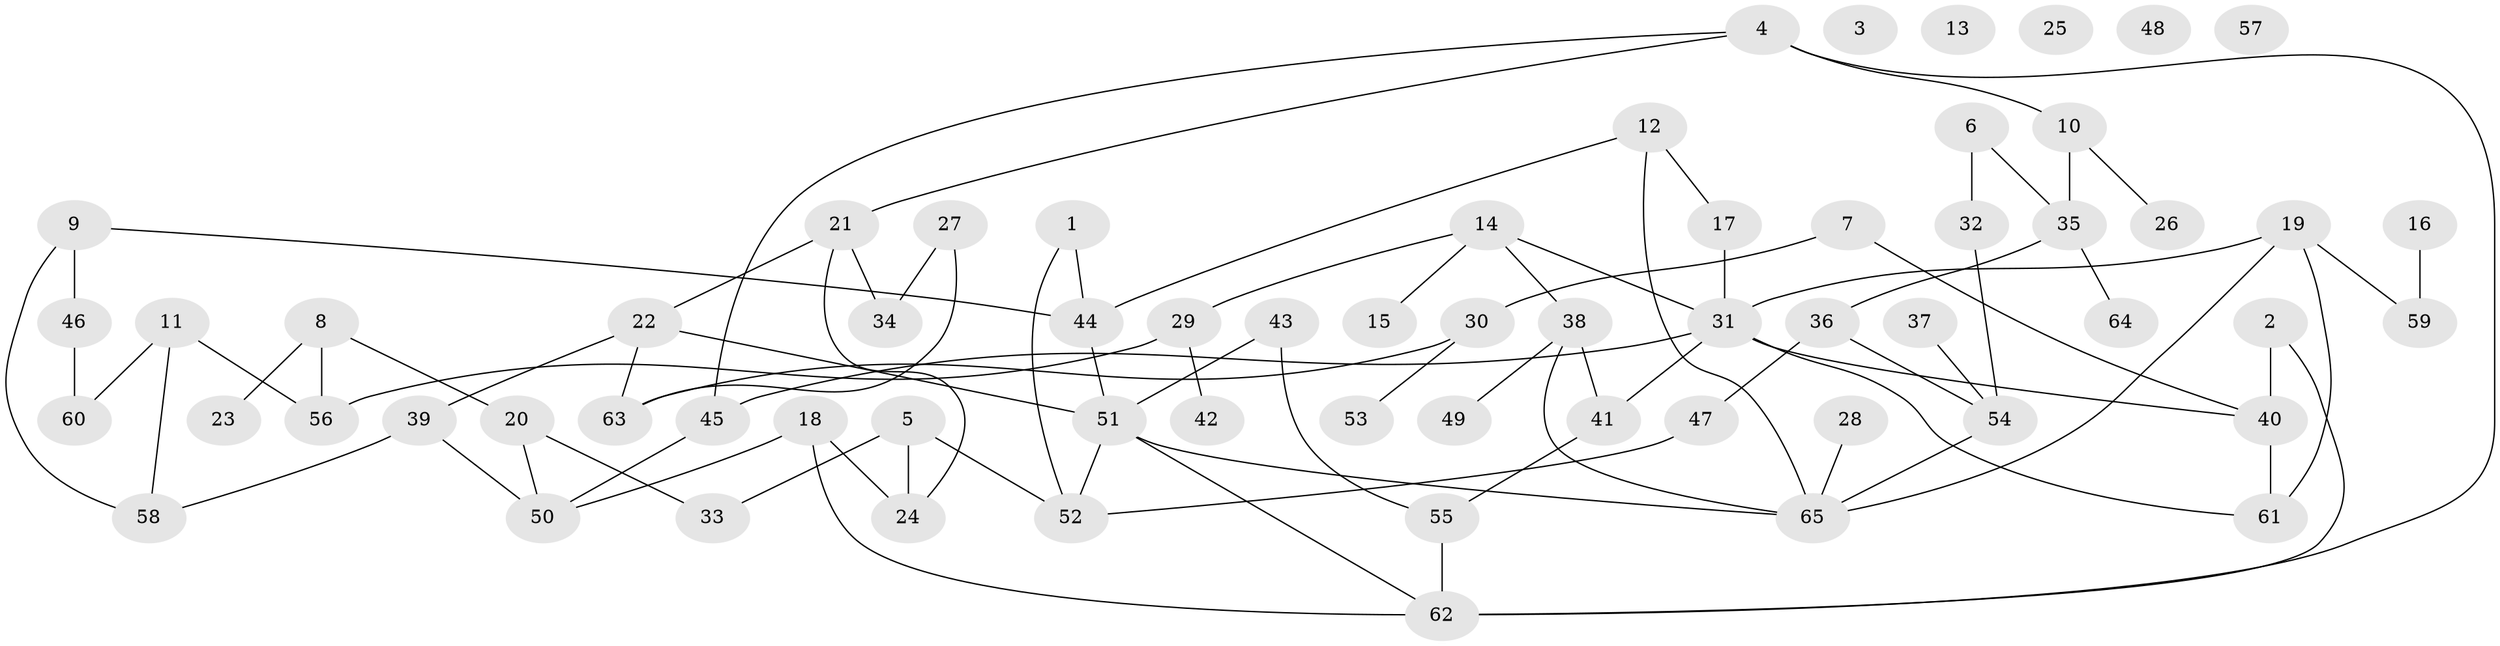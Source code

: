 // coarse degree distribution, {6: 0.10714285714285714, 5: 0.10714285714285714, 2: 0.32142857142857145, 3: 0.21428571428571427, 4: 0.17857142857142858, 1: 0.03571428571428571, 8: 0.03571428571428571}
// Generated by graph-tools (version 1.1) at 2025/35/03/04/25 23:35:55]
// undirected, 65 vertices, 85 edges
graph export_dot {
  node [color=gray90,style=filled];
  1;
  2;
  3;
  4;
  5;
  6;
  7;
  8;
  9;
  10;
  11;
  12;
  13;
  14;
  15;
  16;
  17;
  18;
  19;
  20;
  21;
  22;
  23;
  24;
  25;
  26;
  27;
  28;
  29;
  30;
  31;
  32;
  33;
  34;
  35;
  36;
  37;
  38;
  39;
  40;
  41;
  42;
  43;
  44;
  45;
  46;
  47;
  48;
  49;
  50;
  51;
  52;
  53;
  54;
  55;
  56;
  57;
  58;
  59;
  60;
  61;
  62;
  63;
  64;
  65;
  1 -- 44;
  1 -- 52;
  2 -- 40;
  2 -- 62;
  4 -- 10;
  4 -- 21;
  4 -- 45;
  4 -- 62;
  5 -- 24;
  5 -- 33;
  5 -- 52;
  6 -- 32;
  6 -- 35;
  7 -- 30;
  7 -- 40;
  8 -- 20;
  8 -- 23;
  8 -- 56;
  9 -- 44;
  9 -- 46;
  9 -- 58;
  10 -- 26;
  10 -- 35;
  11 -- 56;
  11 -- 58;
  11 -- 60;
  12 -- 17;
  12 -- 44;
  12 -- 65;
  14 -- 15;
  14 -- 29;
  14 -- 31;
  14 -- 38;
  16 -- 59;
  17 -- 31;
  18 -- 24;
  18 -- 50;
  18 -- 62;
  19 -- 31;
  19 -- 59;
  19 -- 61;
  19 -- 65;
  20 -- 33;
  20 -- 50;
  21 -- 22;
  21 -- 24;
  21 -- 34;
  22 -- 39;
  22 -- 51;
  22 -- 63;
  27 -- 34;
  27 -- 63;
  28 -- 65;
  29 -- 42;
  29 -- 56;
  30 -- 53;
  30 -- 63;
  31 -- 40;
  31 -- 41;
  31 -- 45;
  31 -- 61;
  32 -- 54;
  35 -- 36;
  35 -- 64;
  36 -- 47;
  36 -- 54;
  37 -- 54;
  38 -- 41;
  38 -- 49;
  38 -- 65;
  39 -- 50;
  39 -- 58;
  40 -- 61;
  41 -- 55;
  43 -- 51;
  43 -- 55;
  44 -- 51;
  45 -- 50;
  46 -- 60;
  47 -- 52;
  51 -- 52;
  51 -- 62;
  51 -- 65;
  54 -- 65;
  55 -- 62;
}
